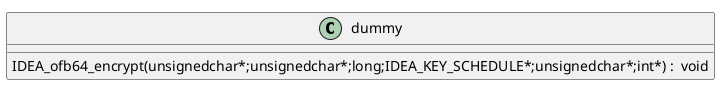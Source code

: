 @startuml
!pragma layout smetana
class dummy {
IDEA_ofb64_encrypt(unsignedchar*;unsignedchar*;long;IDEA_KEY_SCHEDULE*;unsignedchar*;int*) :  void  [[[./../../.././qc/crypto/idea/i_ofb64.c.html#81]]]
} 
@enduml

